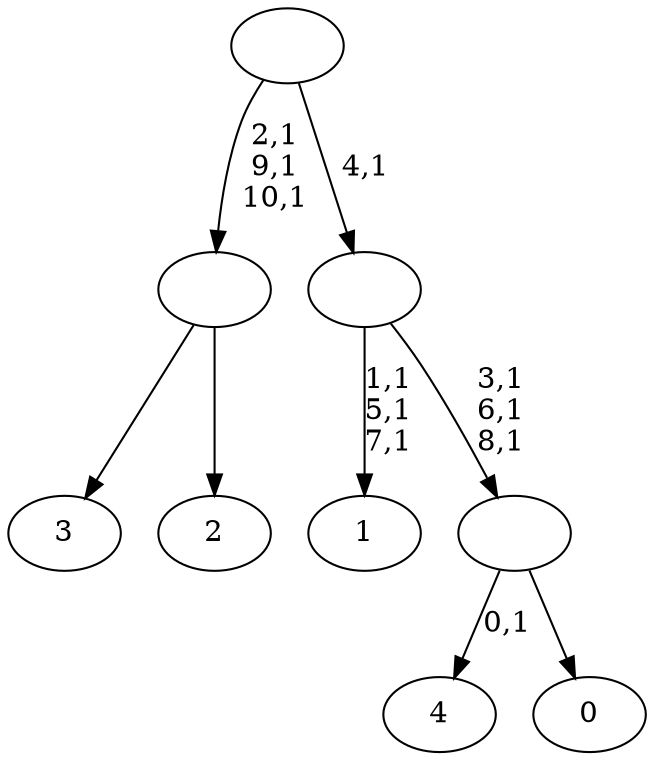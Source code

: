 digraph T {
	16 [label="4"]
	14 [label="3"]
	13 [label="2"]
	12 [label=""]
	9 [label="1"]
	5 [label="0"]
	4 [label=""]
	1 [label=""]
	0 [label=""]
	12 -> 14 [label=""]
	12 -> 13 [label=""]
	4 -> 16 [label="0,1"]
	4 -> 5 [label=""]
	1 -> 4 [label="3,1\n6,1\n8,1"]
	1 -> 9 [label="1,1\n5,1\n7,1"]
	0 -> 12 [label="2,1\n9,1\n10,1"]
	0 -> 1 [label="4,1"]
}
